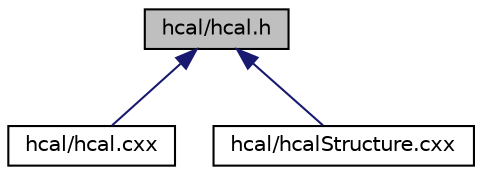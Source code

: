 digraph "hcal/hcal.h"
{
 // LATEX_PDF_SIZE
  edge [fontname="Helvetica",fontsize="10",labelfontname="Helvetica",labelfontsize="10"];
  node [fontname="Helvetica",fontsize="10",shape=record];
  Node1 [label="hcal/hcal.h",height=0.2,width=0.4,color="black", fillcolor="grey75", style="filled", fontcolor="black",tooltip=" "];
  Node1 -> Node2 [dir="back",color="midnightblue",fontsize="10",style="solid",fontname="Helvetica"];
  Node2 [label="hcal/hcal.cxx",height=0.2,width=0.4,color="black", fillcolor="white", style="filled",URL="$hcal_8cxx.html",tooltip=" "];
  Node1 -> Node3 [dir="back",color="midnightblue",fontsize="10",style="solid",fontname="Helvetica"];
  Node3 [label="hcal/hcalStructure.cxx",height=0.2,width=0.4,color="black", fillcolor="white", style="filled",URL="$hcalStructure_8cxx.html",tooltip=" "];
}
